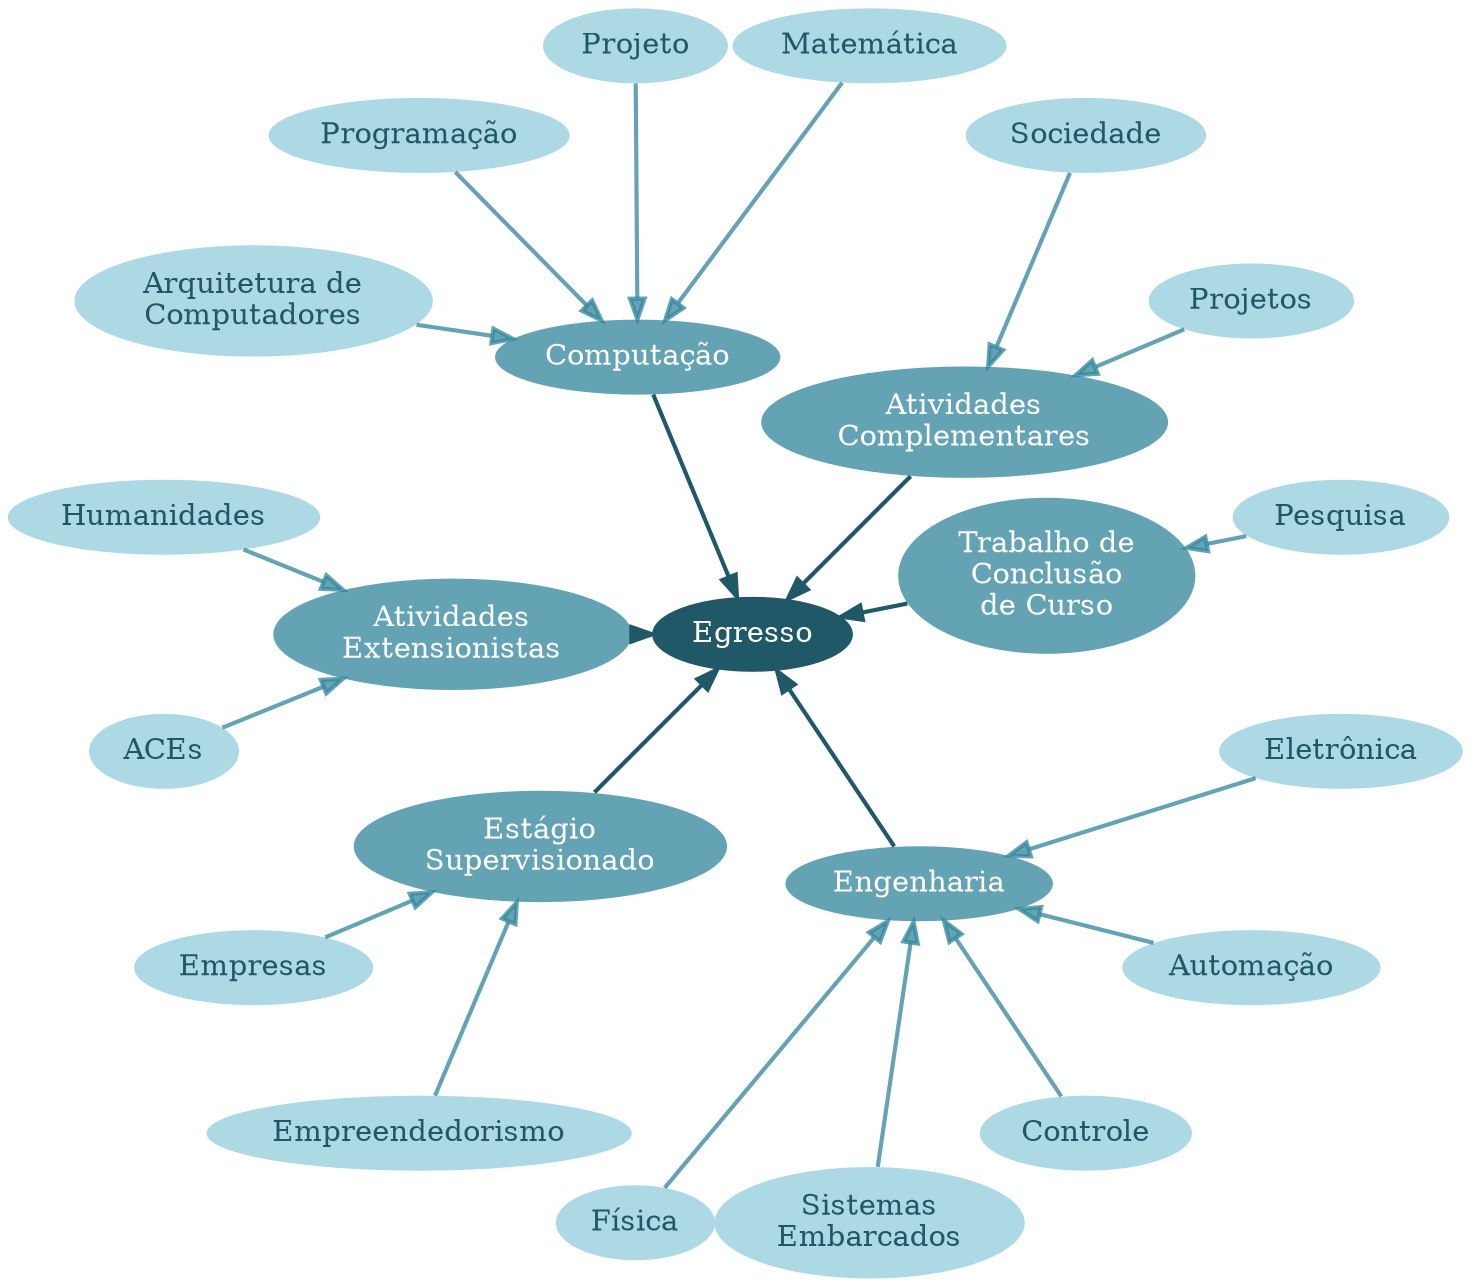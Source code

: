 #dot -Tpdf Perfil.dot > Perfil.pdf
digraph dot {

graph [ fontname = "Cambria",
	ranksep = 2.0,
	layout = twopi]

node [shape = ellipse,
      style = filled,
      color = "#00000000"]

root = pe;

node [fillcolor = "#205867FF", fontcolor=white]
pe [label = "Egresso"]

node [fillcolor = "#31859BC0"]
tc [label = "Trabalho de\nConclusão\nde Curso"]
ac [label = "Atividades\nComplementares"]
cc  [label = "Computação"]
ae [label = "Atividades\nExtensionistas"]
et [label = "Estágio\nSupervisionado"]
ec [label = "Engenharia"]

node [fillcolor = "#92CDDCC0", fontcolor="#205867"]
m [label = "Matemática"]
f [label = "Física"]
h [label = "Humanidades"]

#cd  [label = "Circuitos\nDigitais"]
#bd  [label = "Banco\nde Dados"]
#cg  [label = "Computação Gráfica"]
#es  [label = "Engenharia\nde Software"]
#ia  [label = "Inteligência\nArtificial"]
#ih  [label = "Interação\nHumano-Computador"]
#rc  [label = "Redes de\nComputadores"]
#sd  [label = "Sistemas Distribuídos"]
#so  [label = "Sistemas\nOperacionais"]
se [label = "Sistemas\nEmbarcados"]

edge [color = "#205867FF",
	penwidth = 2]

{cc ac ec et tc ae} -> pe

edge [color = "#31859BC0"]
{ACEs, h} -> ae
{Projetos, Sociedade} -> ac
{Pesquisa} -> tc
{Empresas, Empreendedorismo} -> et
{f Controle Automação se Eletrônica}  -> ec
{Projeto Programação m ar} -> cc
ar [label = "Arquitetura de\nComputadores"]

}
